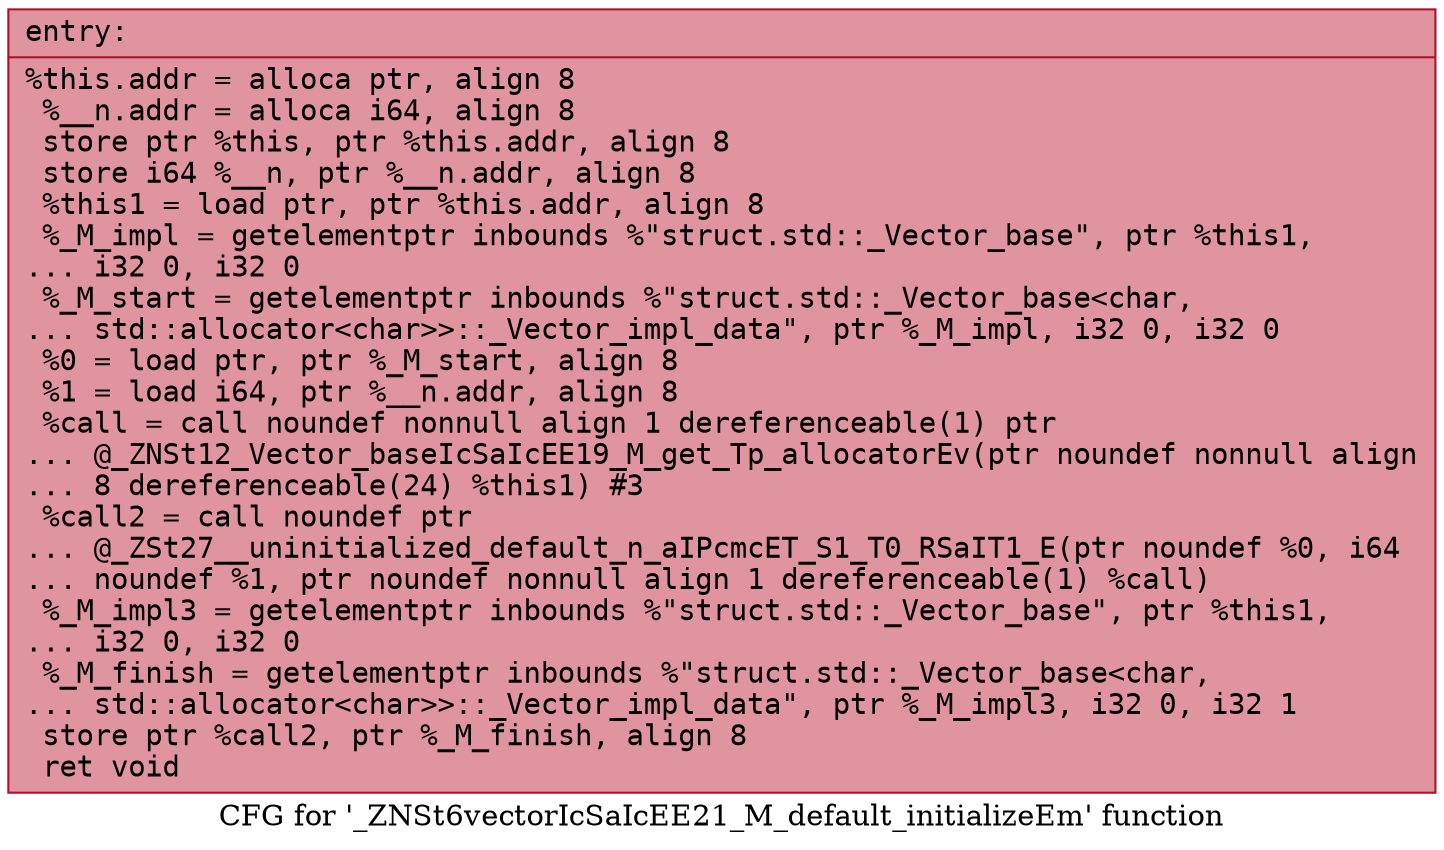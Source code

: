 digraph "CFG for '_ZNSt6vectorIcSaIcEE21_M_default_initializeEm' function" {
	label="CFG for '_ZNSt6vectorIcSaIcEE21_M_default_initializeEm' function";

	Node0x561c73c02e00 [shape=record,color="#b70d28ff", style=filled, fillcolor="#b70d2870" fontname="Courier",label="{entry:\l|  %this.addr = alloca ptr, align 8\l  %__n.addr = alloca i64, align 8\l  store ptr %this, ptr %this.addr, align 8\l  store i64 %__n, ptr %__n.addr, align 8\l  %this1 = load ptr, ptr %this.addr, align 8\l  %_M_impl = getelementptr inbounds %\"struct.std::_Vector_base\", ptr %this1,\l... i32 0, i32 0\l  %_M_start = getelementptr inbounds %\"struct.std::_Vector_base\<char,\l... std::allocator\<char\>\>::_Vector_impl_data\", ptr %_M_impl, i32 0, i32 0\l  %0 = load ptr, ptr %_M_start, align 8\l  %1 = load i64, ptr %__n.addr, align 8\l  %call = call noundef nonnull align 1 dereferenceable(1) ptr\l... @_ZNSt12_Vector_baseIcSaIcEE19_M_get_Tp_allocatorEv(ptr noundef nonnull align\l... 8 dereferenceable(24) %this1) #3\l  %call2 = call noundef ptr\l... @_ZSt27__uninitialized_default_n_aIPcmcET_S1_T0_RSaIT1_E(ptr noundef %0, i64\l... noundef %1, ptr noundef nonnull align 1 dereferenceable(1) %call)\l  %_M_impl3 = getelementptr inbounds %\"struct.std::_Vector_base\", ptr %this1,\l... i32 0, i32 0\l  %_M_finish = getelementptr inbounds %\"struct.std::_Vector_base\<char,\l... std::allocator\<char\>\>::_Vector_impl_data\", ptr %_M_impl3, i32 0, i32 1\l  store ptr %call2, ptr %_M_finish, align 8\l  ret void\l}"];
}
